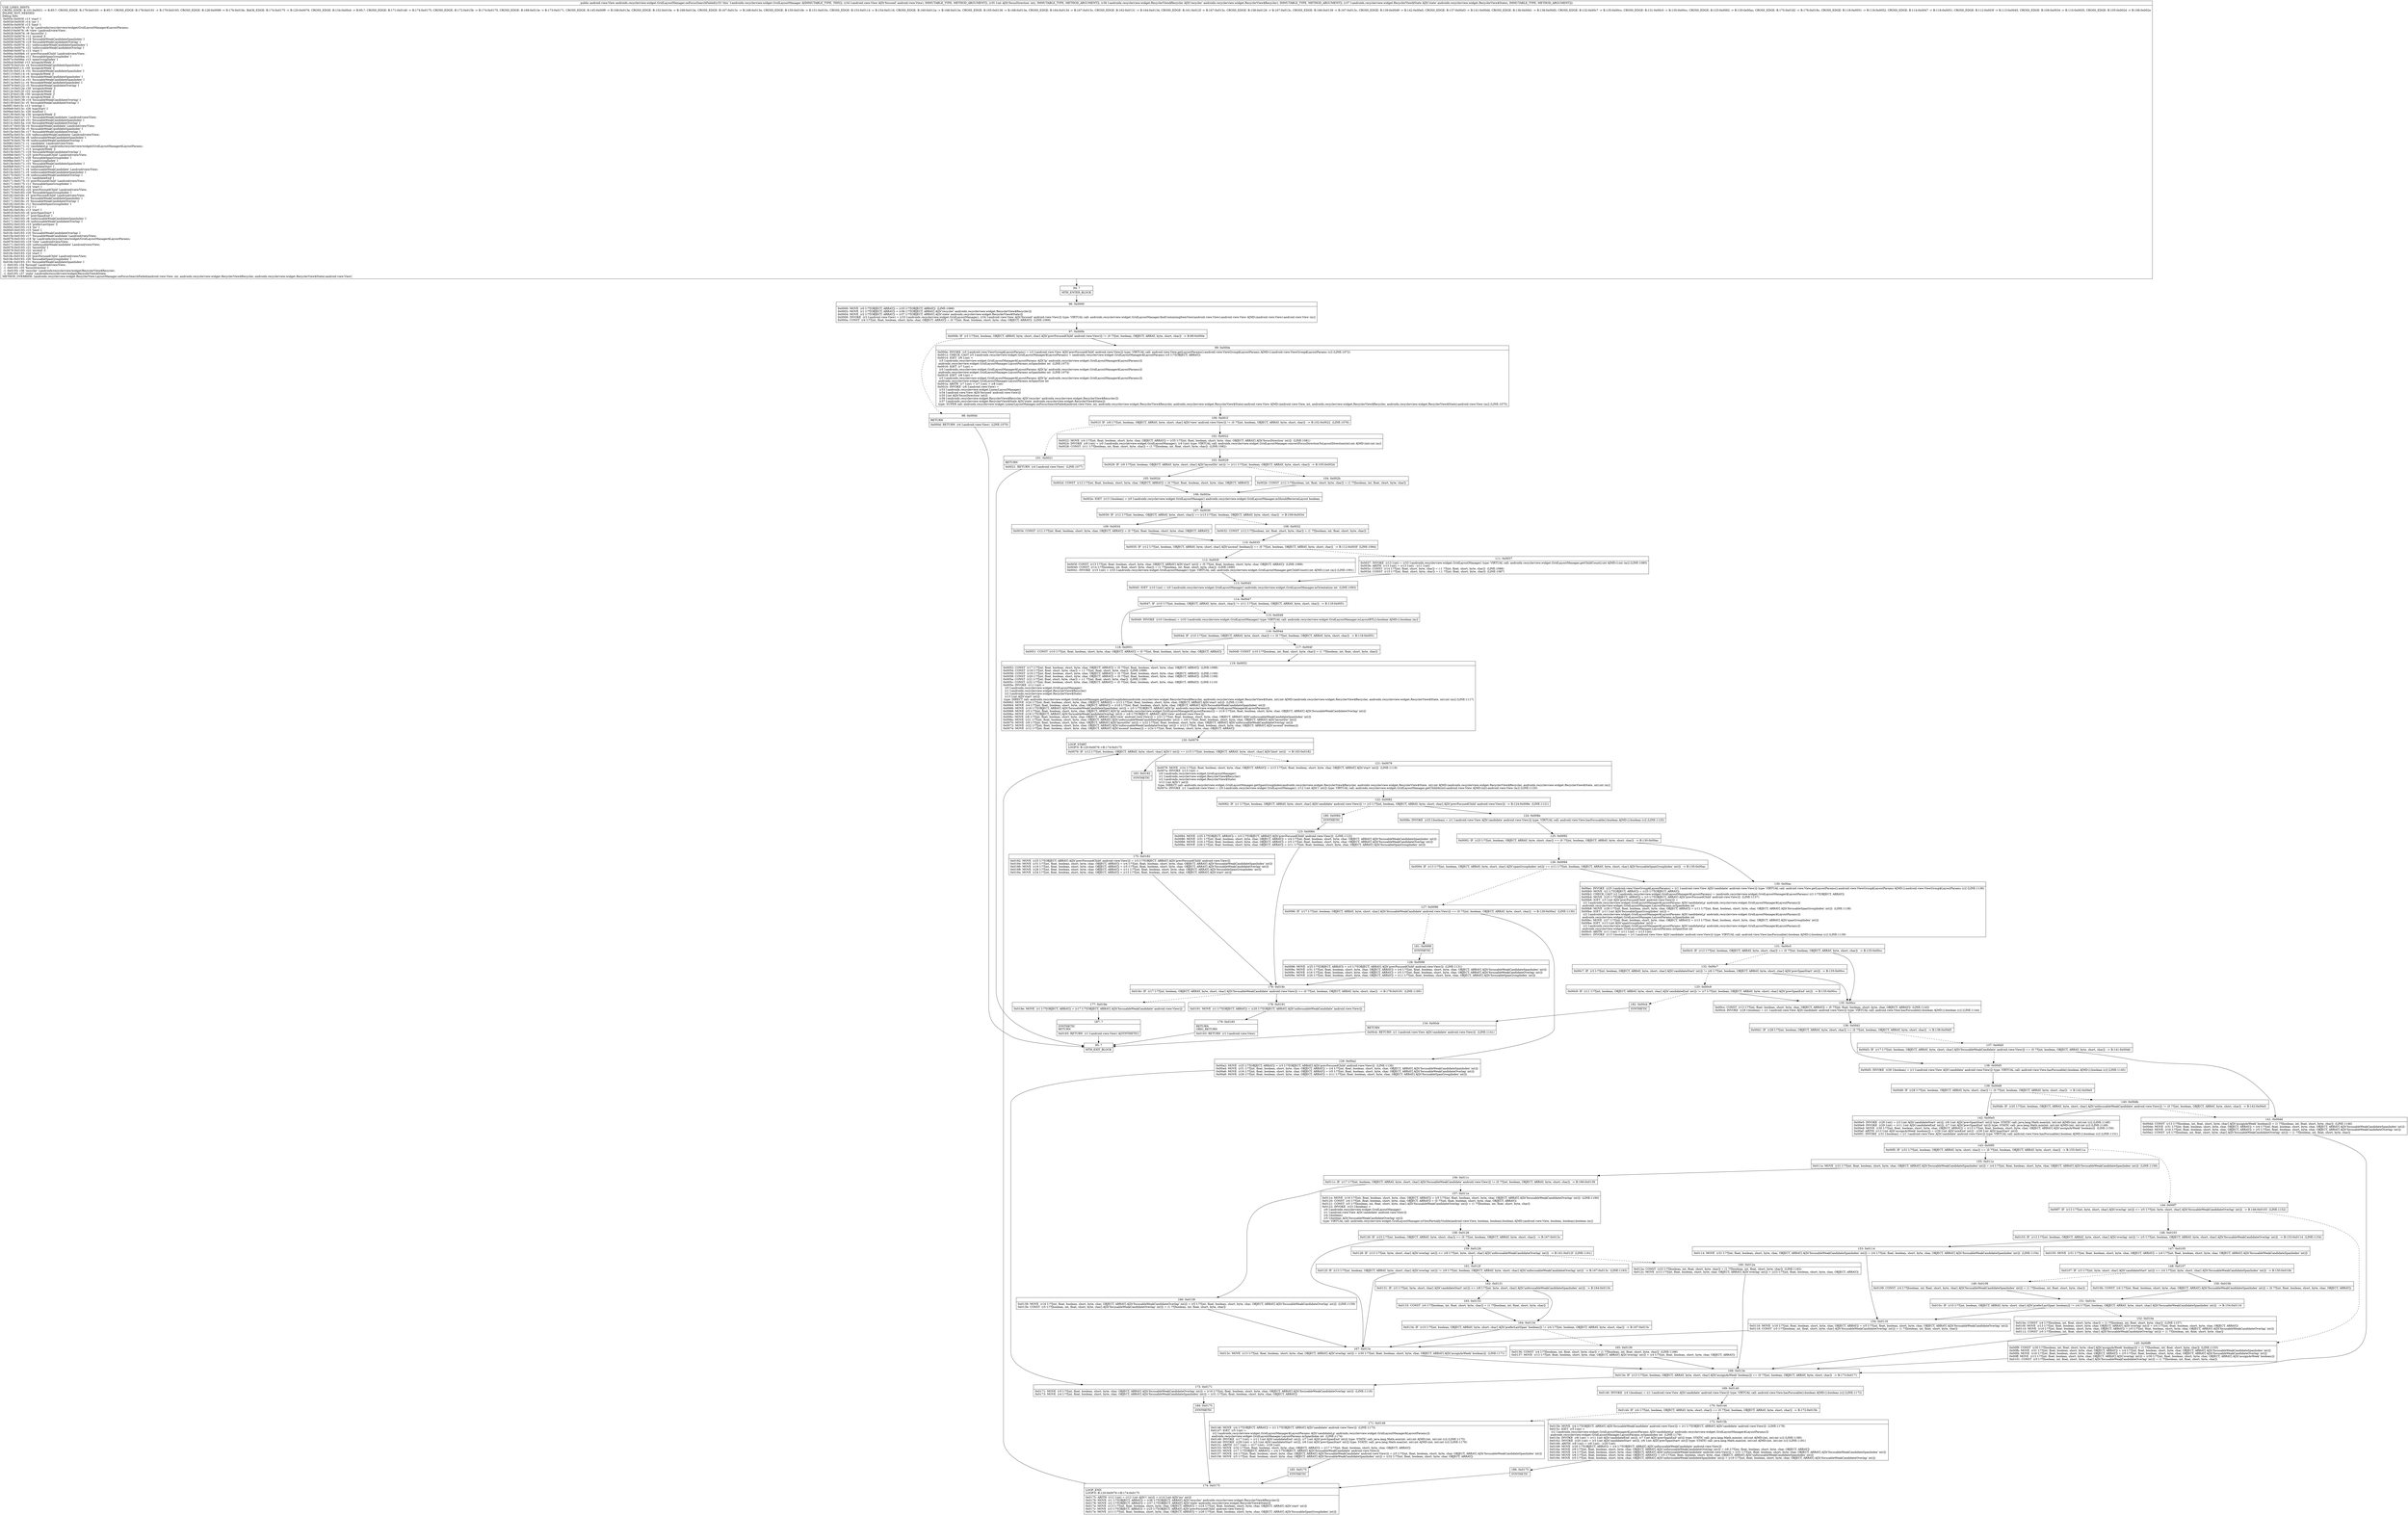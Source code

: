 digraph "CFG forandroidx.recyclerview.widget.GridLayoutManager.onFocusSearchFailed(Landroid\/view\/View;ILandroidx\/recyclerview\/widget\/RecyclerView$Recycler;Landroidx\/recyclerview\/widget\/RecyclerView$State;)Landroid\/view\/View;" {
Node_94 [shape=record,label="{94\:\ ?|MTH_ENTER_BLOCK\l}"];
Node_96 [shape=record,label="{96\:\ 0x0000|0x0000: MOVE  (r0 I:??[OBJECT, ARRAY]) = (r33 I:??[OBJECT, ARRAY])  (LINE:1068)\l0x0002: MOVE  (r1 I:??[OBJECT, ARRAY]) = (r36 I:??[OBJECT, ARRAY] A[D('recycler' androidx.recyclerview.widget.RecyclerView$Recycler)]) \l0x0004: MOVE  (r2 I:??[OBJECT, ARRAY]) = (r37 I:??[OBJECT, ARRAY] A[D('state' androidx.recyclerview.widget.RecyclerView$State)]) \l0x0006: INVOKE  (r3 I:android.view.View) = (r33 I:androidx.recyclerview.widget.GridLayoutManager), (r34 I:android.view.View A[D('focused' android.view.View)]) type: VIRTUAL call: androidx.recyclerview.widget.GridLayoutManager.findContainingItemView(android.view.View):android.view.View A[MD:(android.view.View):android.view.View (m)]\l0x000a: CONST  (r4 I:??[int, float, boolean, short, byte, char, OBJECT, ARRAY]) = (0 ??[int, float, boolean, short, byte, char, OBJECT, ARRAY])  (LINE:1069)\l}"];
Node_97 [shape=record,label="{97\:\ 0x000b|0x000b: IF  (r3 I:??[int, boolean, OBJECT, ARRAY, byte, short, char] A[D('prevFocusedChild' android.view.View)]) != (0 ??[int, boolean, OBJECT, ARRAY, byte, short, char])  \-\> B:99:0x000e \l}"];
Node_98 [shape=record,label="{98\:\ 0x000d|RETURN\l|0x000d: RETURN  (r4 I:android.view.View)  (LINE:1070)\l}"];
Node_95 [shape=record,label="{95\:\ ?|MTH_EXIT_BLOCK\l}"];
Node_99 [shape=record,label="{99\:\ 0x000e|0x000e: INVOKE  (r5 I:android.view.ViewGroup$LayoutParams) = (r3 I:android.view.View A[D('prevFocusedChild' android.view.View)]) type: VIRTUAL call: android.view.View.getLayoutParams():android.view.ViewGroup$LayoutParams A[MD:():android.view.ViewGroup$LayoutParams (c)] (LINE:1072)\l0x0012: CHECK_CAST (r5 I:androidx.recyclerview.widget.GridLayoutManager$LayoutParams) = (androidx.recyclerview.widget.GridLayoutManager$LayoutParams) (r5 I:??[OBJECT, ARRAY]) \l0x0014: IGET  (r6 I:int) = \l  (r5 I:androidx.recyclerview.widget.GridLayoutManager$LayoutParams A[D('lp' androidx.recyclerview.widget.GridLayoutManager$LayoutParams)])\l androidx.recyclerview.widget.GridLayoutManager.LayoutParams.mSpanIndex int  (LINE:1073)\l0x0016: IGET  (r7 I:int) = \l  (r5 I:androidx.recyclerview.widget.GridLayoutManager$LayoutParams A[D('lp' androidx.recyclerview.widget.GridLayoutManager$LayoutParams)])\l androidx.recyclerview.widget.GridLayoutManager.LayoutParams.mSpanIndex int  (LINE:1074)\l0x0018: IGET  (r8 I:int) = \l  (r5 I:androidx.recyclerview.widget.GridLayoutManager$LayoutParams A[D('lp' androidx.recyclerview.widget.GridLayoutManager$LayoutParams)])\l androidx.recyclerview.widget.GridLayoutManager.LayoutParams.mSpanSize int \l0x001a: ARITH  (r7 I:int) = (r7 I:int) + (r8 I:int) \l0x001b: INVOKE  (r8 I:android.view.View) = \l  (r33 I:androidx.recyclerview.widget.LinearLayoutManager)\l  (r34 I:android.view.View A[D('focused' android.view.View)])\l  (r35 I:int A[D('focusDirection' int)])\l  (r36 I:androidx.recyclerview.widget.RecyclerView$Recycler A[D('recycler' androidx.recyclerview.widget.RecyclerView$Recycler)])\l  (r37 I:androidx.recyclerview.widget.RecyclerView$State A[D('state' androidx.recyclerview.widget.RecyclerView$State)])\l type: SUPER call: androidx.recyclerview.widget.LinearLayoutManager.onFocusSearchFailed(android.view.View, int, androidx.recyclerview.widget.RecyclerView$Recycler, androidx.recyclerview.widget.RecyclerView$State):android.view.View A[MD:(android.view.View, int, androidx.recyclerview.widget.RecyclerView$Recycler, androidx.recyclerview.widget.RecyclerView$State):android.view.View (m)] (LINE:1075)\l}"];
Node_100 [shape=record,label="{100\:\ 0x001f|0x001f: IF  (r8 I:??[int, boolean, OBJECT, ARRAY, byte, short, char] A[D('view' android.view.View)]) != (0 ??[int, boolean, OBJECT, ARRAY, byte, short, char])  \-\> B:102:0x0022  (LINE:1076)\l}"];
Node_101 [shape=record,label="{101\:\ 0x0021|RETURN\l|0x0021: RETURN  (r4 I:android.view.View)  (LINE:1077)\l}"];
Node_102 [shape=record,label="{102\:\ 0x0022|0x0022: MOVE  (r4 I:??[int, float, boolean, short, byte, char, OBJECT, ARRAY]) = (r35 I:??[int, float, boolean, short, byte, char, OBJECT, ARRAY] A[D('focusDirection' int)])  (LINE:1081)\l0x0024: INVOKE  (r9 I:int) = (r0 I:androidx.recyclerview.widget.GridLayoutManager), (r4 I:int) type: VIRTUAL call: androidx.recyclerview.widget.GridLayoutManager.convertFocusDirectionToLayoutDirection(int):int A[MD:(int):int (m)]\l0x0028: CONST  (r11 I:??[boolean, int, float, short, byte, char]) = (1 ??[boolean, int, float, short, byte, char])  (LINE:1082)\l}"];
Node_103 [shape=record,label="{103\:\ 0x0029|0x0029: IF  (r9 I:??[int, boolean, OBJECT, ARRAY, byte, short, char] A[D('layoutDir' int)]) != (r11 I:??[int, boolean, OBJECT, ARRAY, byte, short, char])  \-\> B:105:0x002d \l}"];
Node_104 [shape=record,label="{104\:\ 0x002b|0x002b: CONST  (r12 I:??[boolean, int, float, short, byte, char]) = (1 ??[boolean, int, float, short, byte, char]) \l}"];
Node_106 [shape=record,label="{106\:\ 0x002e|0x002e: IGET  (r13 I:boolean) = (r0 I:androidx.recyclerview.widget.GridLayoutManager) androidx.recyclerview.widget.GridLayoutManager.mShouldReverseLayout boolean \l}"];
Node_107 [shape=record,label="{107\:\ 0x0030|0x0030: IF  (r12 I:??[int, boolean, OBJECT, ARRAY, byte, short, char]) == (r13 I:??[int, boolean, OBJECT, ARRAY, byte, short, char])  \-\> B:109:0x0034 \l}"];
Node_108 [shape=record,label="{108\:\ 0x0032|0x0032: CONST  (r12 I:??[boolean, int, float, short, byte, char]) = (1 ??[boolean, int, float, short, byte, char]) \l}"];
Node_110 [shape=record,label="{110\:\ 0x0035|0x0035: IF  (r12 I:??[int, boolean, OBJECT, ARRAY, byte, short, char] A[D('ascend' boolean)]) == (0 ??[int, boolean, OBJECT, ARRAY, byte, short, char])  \-\> B:112:0x003f  (LINE:1084)\l}"];
Node_111 [shape=record,label="{111\:\ 0x0037|0x0037: INVOKE  (r13 I:int) = (r33 I:androidx.recyclerview.widget.GridLayoutManager) type: VIRTUAL call: androidx.recyclerview.widget.GridLayoutManager.getChildCount():int A[MD:():int (m)] (LINE:1085)\l0x003b: ARITH  (r13 I:int) = (r13 I:int) \- (r11 I:int) \l0x003c: CONST  (r14 I:??[int, float, short, byte, char]) = (\-1 ??[int, float, short, byte, char])  (LINE:1086)\l0x003d: CONST  (r15 I:??[int, float, short, byte, char]) = (\-1 ??[int, float, short, byte, char])  (LINE:1087)\l}"];
Node_113 [shape=record,label="{113\:\ 0x0045|0x0045: IGET  (r10 I:int) = (r0 I:androidx.recyclerview.widget.GridLayoutManager) androidx.recyclerview.widget.GridLayoutManager.mOrientation int  (LINE:1093)\l}"];
Node_114 [shape=record,label="{114\:\ 0x0047|0x0047: IF  (r10 I:??[int, boolean, OBJECT, ARRAY, byte, short, char]) != (r11 I:??[int, boolean, OBJECT, ARRAY, byte, short, char])  \-\> B:118:0x0051 \l}"];
Node_115 [shape=record,label="{115\:\ 0x0049|0x0049: INVOKE  (r10 I:boolean) = (r33 I:androidx.recyclerview.widget.GridLayoutManager) type: VIRTUAL call: androidx.recyclerview.widget.GridLayoutManager.isLayoutRTL():boolean A[MD:():boolean (m)]\l}"];
Node_116 [shape=record,label="{116\:\ 0x004d|0x004d: IF  (r10 I:??[int, boolean, OBJECT, ARRAY, byte, short, char]) == (0 ??[int, boolean, OBJECT, ARRAY, byte, short, char])  \-\> B:118:0x0051 \l}"];
Node_117 [shape=record,label="{117\:\ 0x004f|0x004f: CONST  (r10 I:??[boolean, int, float, short, byte, char]) = (1 ??[boolean, int, float, short, byte, char]) \l}"];
Node_119 [shape=record,label="{119\:\ 0x0052|0x0052: CONST  (r17 I:??[int, float, boolean, short, byte, char, OBJECT, ARRAY]) = (0 ??[int, float, boolean, short, byte, char, OBJECT, ARRAY])  (LINE:1098)\l0x0054: CONST  (r18 I:??[int, float, short, byte, char]) = (\-1 ??[int, float, short, byte, char])  (LINE:1099)\l0x0056: CONST  (r19 I:??[int, float, boolean, short, byte, char, OBJECT, ARRAY]) = (0 ??[int, float, boolean, short, byte, char, OBJECT, ARRAY])  (LINE:1100)\l0x0058: CONST  (r20 I:??[int, float, boolean, short, byte, char, OBJECT, ARRAY]) = (0 ??[int, float, boolean, short, byte, char, OBJECT, ARRAY])  (LINE:1108)\l0x005a: CONST  (r21 I:??[int, float, short, byte, char]) = (\-1 ??[int, float, short, byte, char])  (LINE:1109)\l0x005c: CONST  (r22 I:??[int, float, boolean, short, byte, char, OBJECT, ARRAY]) = (0 ??[int, float, boolean, short, byte, char, OBJECT, ARRAY])  (LINE:1110)\l0x005e: INVOKE  (r11 I:int) = \l  (r0 I:androidx.recyclerview.widget.GridLayoutManager)\l  (r1 I:androidx.recyclerview.widget.RecyclerView$Recycler)\l  (r2 I:androidx.recyclerview.widget.RecyclerView$State)\l  (r13 I:int A[D('start' int)])\l type: DIRECT call: androidx.recyclerview.widget.GridLayoutManager.getSpanGroupIndex(androidx.recyclerview.widget.RecyclerView$Recycler, androidx.recyclerview.widget.RecyclerView$State, int):int A[MD:(androidx.recyclerview.widget.RecyclerView$Recycler, androidx.recyclerview.widget.RecyclerView$State, int):int (m)] (LINE:1117)\l0x0062: MOVE  (r24 I:??[int, float, boolean, short, byte, char, OBJECT, ARRAY]) = (r13 I:??[int, float, boolean, short, byte, char, OBJECT, ARRAY] A[D('start' int)])  (LINE:1118)\l0x0064: MOVE  (r4 I:??[int, float, boolean, short, byte, char, OBJECT, ARRAY]) = (r18 I:??[int, float, boolean, short, byte, char, OBJECT, ARRAY] A[D('focusableWeakCandidateSpanIndex' int)]) \l0x0066: MOVE  (r18 I:??[OBJECT, ARRAY] A[D('focusableWeakCandidateSpanIndex' int)]) = (r5 I:??[OBJECT, ARRAY] A[D('lp' androidx.recyclerview.widget.GridLayoutManager$LayoutParams)]) \l0x0068: MOVE  (r5 I:??[int, float, boolean, short, byte, char, OBJECT, ARRAY] A[D('lp' androidx.recyclerview.widget.GridLayoutManager$LayoutParams)]) = (r19 I:??[int, float, boolean, short, byte, char, OBJECT, ARRAY] A[D('focusableWeakCandidateOverlap' int)]) \l0x006a: MOVE  (r19 I:??[OBJECT, ARRAY] A[D('focusableWeakCandidateOverlap' int)]) = (r8 I:??[OBJECT, ARRAY] A[D('view' android.view.View)]) \l0x006c: MOVE  (r8 I:??[int, float, boolean, short, byte, char, OBJECT, ARRAY] A[D('view' android.view.View)]) = (r21 I:??[int, float, boolean, short, byte, char, OBJECT, ARRAY] A[D('unfocusableWeakCandidateSpanIndex' int)]) \l0x006e: MOVE  (r21 I:??[int, float, boolean, short, byte, char, OBJECT, ARRAY] A[D('unfocusableWeakCandidateSpanIndex' int)]) = (r9 I:??[int, float, boolean, short, byte, char, OBJECT, ARRAY] A[D('layoutDir' int)]) \l0x0070: MOVE  (r9 I:??[int, float, boolean, short, byte, char, OBJECT, ARRAY] A[D('layoutDir' int)]) = (r22 I:??[int, float, boolean, short, byte, char, OBJECT, ARRAY] A[D('unfocusableWeakCandidateOverlap' int)]) \l0x0072: MOVE  (r22 I:??[int, float, boolean, short, byte, char, OBJECT, ARRAY] A[D('unfocusableWeakCandidateOverlap' int)]) = (r12 I:??[int, float, boolean, short, byte, char, OBJECT, ARRAY] A[D('ascend' boolean)]) \l0x0074: MOVE  (r12 I:??[int, float, boolean, short, byte, char, OBJECT, ARRAY] A[D('ascend' boolean)]) = (r24 I:??[int, float, boolean, short, byte, char, OBJECT, ARRAY]) \l}"];
Node_120 [shape=record,label="{120\:\ 0x0076|LOOP_START\lLOOP:0: B:120:0x0076\-\>B:174:0x0175\l|0x0076: IF  (r12 I:??[int, boolean, OBJECT, ARRAY, byte, short, char] A[D('i' int)]) == (r15 I:??[int, boolean, OBJECT, ARRAY, byte, short, char] A[D('limit' int)])  \-\> B:183:0x0182 \l}"];
Node_121 [shape=record,label="{121\:\ 0x0078|0x0078: MOVE  (r24 I:??[int, float, boolean, short, byte, char, OBJECT, ARRAY]) = (r13 I:??[int, float, boolean, short, byte, char, OBJECT, ARRAY] A[D('start' int)])  (LINE:1119)\l0x007a: INVOKE  (r13 I:int) = \l  (r0 I:androidx.recyclerview.widget.GridLayoutManager)\l  (r1 I:androidx.recyclerview.widget.RecyclerView$Recycler)\l  (r2 I:androidx.recyclerview.widget.RecyclerView$State)\l  (r12 I:int A[D('i' int)])\l type: DIRECT call: androidx.recyclerview.widget.GridLayoutManager.getSpanGroupIndex(androidx.recyclerview.widget.RecyclerView$Recycler, androidx.recyclerview.widget.RecyclerView$State, int):int A[MD:(androidx.recyclerview.widget.RecyclerView$Recycler, androidx.recyclerview.widget.RecyclerView$State, int):int (m)]\l0x007e: INVOKE  (r1 I:android.view.View) = (r0 I:androidx.recyclerview.widget.GridLayoutManager), (r12 I:int A[D('i' int)]) type: VIRTUAL call: androidx.recyclerview.widget.GridLayoutManager.getChildAt(int):android.view.View A[MD:(int):android.view.View (m)] (LINE:1120)\l}"];
Node_122 [shape=record,label="{122\:\ 0x0082|0x0082: IF  (r1 I:??[int, boolean, OBJECT, ARRAY, byte, short, char] A[D('candidate' android.view.View)]) != (r3 I:??[int, boolean, OBJECT, ARRAY, byte, short, char] A[D('prevFocusedChild' android.view.View)])  \-\> B:124:0x008e  (LINE:1121)\l}"];
Node_124 [shape=record,label="{124\:\ 0x008e|0x008e: INVOKE  (r25 I:boolean) = (r1 I:android.view.View A[D('candidate' android.view.View)]) type: VIRTUAL call: android.view.View.hasFocusable():boolean A[MD:():boolean (c)] (LINE:1125)\l}"];
Node_125 [shape=record,label="{125\:\ 0x0092|0x0092: IF  (r25 I:??[int, boolean, OBJECT, ARRAY, byte, short, char]) == (0 ??[int, boolean, OBJECT, ARRAY, byte, short, char])  \-\> B:130:0x00ac \l}"];
Node_126 [shape=record,label="{126\:\ 0x0094|0x0094: IF  (r13 I:??[int, boolean, OBJECT, ARRAY, byte, short, char] A[D('spanGroupIndex' int)]) == (r11 I:??[int, boolean, OBJECT, ARRAY, byte, short, char] A[D('focusableSpanGroupIndex' int)])  \-\> B:130:0x00ac \l}"];
Node_127 [shape=record,label="{127\:\ 0x0096|0x0096: IF  (r17 I:??[int, boolean, OBJECT, ARRAY, byte, short, char] A[D('focusableWeakCandidate' android.view.View)]) == (0 ??[int, boolean, OBJECT, ARRAY, byte, short, char])  \-\> B:129:0x00a2  (LINE:1130)\l}"];
Node_129 [shape=record,label="{129\:\ 0x00a2|0x00a2: MOVE  (r25 I:??[OBJECT, ARRAY]) = (r3 I:??[OBJECT, ARRAY] A[D('prevFocusedChild' android.view.View)])  (LINE:1130)\l0x00a4: MOVE  (r31 I:??[int, float, boolean, short, byte, char, OBJECT, ARRAY]) = (r4 I:??[int, float, boolean, short, byte, char, OBJECT, ARRAY] A[D('focusableWeakCandidateSpanIndex' int)]) \l0x00a6: MOVE  (r16 I:??[int, float, boolean, short, byte, char, OBJECT, ARRAY]) = (r5 I:??[int, float, boolean, short, byte, char, OBJECT, ARRAY] A[D('focusableWeakCandidateOverlap' int)]) \l0x00a8: MOVE  (r26 I:??[int, float, boolean, short, byte, char, OBJECT, ARRAY]) = (r11 I:??[int, float, boolean, short, byte, char, OBJECT, ARRAY] A[D('focusableSpanGroupIndex' int)]) \l}"];
Node_173 [shape=record,label="{173\:\ 0x0171|0x0171: MOVE  (r5 I:??[int, float, boolean, short, byte, char, OBJECT, ARRAY] A[D('focusableWeakCandidateOverlap' int)]) = (r16 I:??[int, float, boolean, short, byte, char, OBJECT, ARRAY] A[D('focusableWeakCandidateOverlap' int)])  (LINE:1118)\l0x0173: MOVE  (r4 I:??[int, float, boolean, short, byte, char, OBJECT, ARRAY] A[D('focusableWeakCandidateSpanIndex' int)]) = (r31 I:??[int, float, boolean, short, byte, char, OBJECT, ARRAY]) \l}"];
Node_184 [shape=record,label="{184\:\ 0x0175|SYNTHETIC\l}"];
Node_174 [shape=record,label="{174\:\ 0x0175|LOOP_END\lLOOP:0: B:120:0x0076\-\>B:174:0x0175\l|0x0175: ARITH  (r12 I:int) = (r12 I:int A[D('i' int)]) + (r14 I:int A[D('inc' int)]) \l0x0176: MOVE  (r1 I:??[OBJECT, ARRAY]) = (r36 I:??[OBJECT, ARRAY] A[D('recycler' androidx.recyclerview.widget.RecyclerView$Recycler)]) \l0x0178: MOVE  (r2 I:??[OBJECT, ARRAY]) = (r37 I:??[OBJECT, ARRAY] A[D('state' androidx.recyclerview.widget.RecyclerView$State)]) \l0x017a: MOVE  (r13 I:??[int, float, boolean, short, byte, char, OBJECT, ARRAY]) = (r24 I:??[int, float, boolean, short, byte, char, OBJECT, ARRAY] A[D('start' int)]) \l0x017c: MOVE  (r3 I:??[OBJECT, ARRAY]) = (r25 I:??[OBJECT, ARRAY] A[D('prevFocusedChild' android.view.View)]) \l0x017e: MOVE  (r11 I:??[int, float, boolean, short, byte, char, OBJECT, ARRAY]) = (r26 I:??[int, float, boolean, short, byte, char, OBJECT, ARRAY] A[D('focusableSpanGroupIndex' int)]) \l}"];
Node_181 [shape=record,label="{181\:\ 0x0098|SYNTHETIC\l}"];
Node_128 [shape=record,label="{128\:\ 0x0098|0x0098: MOVE  (r25 I:??[OBJECT, ARRAY]) = (r3 I:??[OBJECT, ARRAY] A[D('prevFocusedChild' android.view.View)])  (LINE:1131)\l0x009a: MOVE  (r31 I:??[int, float, boolean, short, byte, char, OBJECT, ARRAY]) = (r4 I:??[int, float, boolean, short, byte, char, OBJECT, ARRAY] A[D('focusableWeakCandidateSpanIndex' int)]) \l0x009c: MOVE  (r16 I:??[int, float, boolean, short, byte, char, OBJECT, ARRAY]) = (r5 I:??[int, float, boolean, short, byte, char, OBJECT, ARRAY] A[D('focusableWeakCandidateOverlap' int)]) \l0x009e: MOVE  (r26 I:??[int, float, boolean, short, byte, char, OBJECT, ARRAY]) = (r11 I:??[int, float, boolean, short, byte, char, OBJECT, ARRAY] A[D('focusableSpanGroupIndex' int)]) \l}"];
Node_176 [shape=record,label="{176\:\ 0x018c|0x018c: IF  (r17 I:??[int, boolean, OBJECT, ARRAY, byte, short, char] A[D('focusableWeakCandidate' android.view.View)]) == (0 ??[int, boolean, OBJECT, ARRAY, byte, short, char])  \-\> B:178:0x0191  (LINE:1185)\l}"];
Node_177 [shape=record,label="{177\:\ 0x018e|0x018e: MOVE  (r1 I:??[OBJECT, ARRAY]) = (r17 I:??[OBJECT, ARRAY] A[D('focusableWeakCandidate' android.view.View)]) \l}"];
Node_187 [shape=record,label="{187\:\ ?|SYNTHETIC\lRETURN\l|0x0193: RETURN  (r1 I:android.view.View) A[SYNTHETIC]\l}"];
Node_178 [shape=record,label="{178\:\ 0x0191|0x0191: MOVE  (r1 I:??[OBJECT, ARRAY]) = (r20 I:??[OBJECT, ARRAY] A[D('unfocusableWeakCandidate' android.view.View)]) \l}"];
Node_179 [shape=record,label="{179\:\ 0x0193|RETURN\lORIG_RETURN\l|0x0193: RETURN  (r1 I:android.view.View) \l}"];
Node_130 [shape=record,label="{130\:\ 0x00ac|0x00ac: INVOKE  (r25 I:android.view.ViewGroup$LayoutParams) = (r1 I:android.view.View A[D('candidate' android.view.View)]) type: VIRTUAL call: android.view.View.getLayoutParams():android.view.ViewGroup$LayoutParams A[MD:():android.view.ViewGroup$LayoutParams (c)] (LINE:1136)\l0x00b0: MOVE  (r2 I:??[OBJECT, ARRAY]) = (r25 I:??[OBJECT, ARRAY]) \l0x00b2: CHECK_CAST (r2 I:androidx.recyclerview.widget.GridLayoutManager$LayoutParams) = (androidx.recyclerview.widget.GridLayoutManager$LayoutParams) (r2 I:??[OBJECT, ARRAY]) \l0x00b4: MOVE  (r25 I:??[OBJECT, ARRAY]) = (r3 I:??[OBJECT, ARRAY] A[D('prevFocusedChild' android.view.View)])  (LINE:1137)\l0x00b6: IGET  (r3 I:int A[D('prevFocusedChild' android.view.View)]) = \l  (r2 I:androidx.recyclerview.widget.GridLayoutManager$LayoutParams A[D('candidateLp' androidx.recyclerview.widget.GridLayoutManager$LayoutParams)])\l androidx.recyclerview.widget.GridLayoutManager.LayoutParams.mSpanIndex int \l0x00b8: MOVE  (r26 I:??[int, float, boolean, short, byte, char, OBJECT, ARRAY]) = (r11 I:??[int, float, boolean, short, byte, char, OBJECT, ARRAY] A[D('focusableSpanGroupIndex' int)])  (LINE:1138)\l0x00ba: IGET  (r11 I:int A[D('focusableSpanGroupIndex' int)]) = \l  (r2 I:androidx.recyclerview.widget.GridLayoutManager$LayoutParams A[D('candidateLp' androidx.recyclerview.widget.GridLayoutManager$LayoutParams)])\l androidx.recyclerview.widget.GridLayoutManager.LayoutParams.mSpanIndex int \l0x00bc: MOVE  (r27 I:??[int, float, boolean, short, byte, char, OBJECT, ARRAY]) = (r13 I:??[int, float, boolean, short, byte, char, OBJECT, ARRAY] A[D('spanGroupIndex' int)]) \l0x00be: IGET  (r13 I:int A[D('spanGroupIndex' int)]) = \l  (r2 I:androidx.recyclerview.widget.GridLayoutManager$LayoutParams A[D('candidateLp' androidx.recyclerview.widget.GridLayoutManager$LayoutParams)])\l androidx.recyclerview.widget.GridLayoutManager.LayoutParams.mSpanSize int \l0x00c0: ARITH  (r11 I:int) = (r11 I:int) + (r13 I:int) \l0x00c1: INVOKE  (r13 I:boolean) = (r1 I:android.view.View A[D('candidate' android.view.View)]) type: VIRTUAL call: android.view.View.hasFocusable():boolean A[MD:():boolean (c)] (LINE:1139)\l}"];
Node_131 [shape=record,label="{131\:\ 0x00c5|0x00c5: IF  (r13 I:??[int, boolean, OBJECT, ARRAY, byte, short, char]) == (0 ??[int, boolean, OBJECT, ARRAY, byte, short, char])  \-\> B:135:0x00cc \l}"];
Node_132 [shape=record,label="{132\:\ 0x00c7|0x00c7: IF  (r3 I:??[int, boolean, OBJECT, ARRAY, byte, short, char] A[D('candidateStart' int)]) != (r6 I:??[int, boolean, OBJECT, ARRAY, byte, short, char] A[D('prevSpanStart' int)])  \-\> B:135:0x00cc \l}"];
Node_133 [shape=record,label="{133\:\ 0x00c9|0x00c9: IF  (r11 I:??[int, boolean, OBJECT, ARRAY, byte, short, char] A[D('candidateEnd' int)]) != (r7 I:??[int, boolean, OBJECT, ARRAY, byte, short, char] A[D('prevSpanEnd' int)])  \-\> B:135:0x00cc \l}"];
Node_182 [shape=record,label="{182\:\ 0x00cb|SYNTHETIC\l}"];
Node_134 [shape=record,label="{134\:\ 0x00cb|RETURN\l|0x00cb: RETURN  (r1 I:android.view.View A[D('candidate' android.view.View)])  (LINE:1141)\l}"];
Node_135 [shape=record,label="{135\:\ 0x00cc|0x00cc: CONST  (r13 I:??[int, float, boolean, short, byte, char, OBJECT, ARRAY]) = (0 ??[int, float, boolean, short, byte, char, OBJECT, ARRAY])  (LINE:1143)\l0x00cd: INVOKE  (r28 I:boolean) = (r1 I:android.view.View A[D('candidate' android.view.View)]) type: VIRTUAL call: android.view.View.hasFocusable():boolean A[MD:():boolean (c)] (LINE:1144)\l}"];
Node_136 [shape=record,label="{136\:\ 0x00d1|0x00d1: IF  (r28 I:??[int, boolean, OBJECT, ARRAY, byte, short, char]) == (0 ??[int, boolean, OBJECT, ARRAY, byte, short, char])  \-\> B:138:0x00d5 \l}"];
Node_137 [shape=record,label="{137\:\ 0x00d3|0x00d3: IF  (r17 I:??[int, boolean, OBJECT, ARRAY, byte, short, char] A[D('focusableWeakCandidate' android.view.View)]) == (0 ??[int, boolean, OBJECT, ARRAY, byte, short, char])  \-\> B:141:0x00dd \l}"];
Node_141 [shape=record,label="{141\:\ 0x00dd|0x00dd: CONST  (r13 I:??[boolean, int, float, short, byte, char] A[D('assignAsWeek' boolean)]) = (1 ??[boolean, int, float, short, byte, char])  (LINE:1146)\l0x00de: MOVE  (r31 I:??[int, float, boolean, short, byte, char, OBJECT, ARRAY]) = (r4 I:??[int, float, boolean, short, byte, char, OBJECT, ARRAY] A[D('focusableWeakCandidateSpanIndex' int)]) \l0x00e0: MOVE  (r16 I:??[int, float, boolean, short, byte, char, OBJECT, ARRAY]) = (r5 I:??[int, float, boolean, short, byte, char, OBJECT, ARRAY] A[D('focusableWeakCandidateOverlap' int)]) \l0x00e2: CONST  (r5 I:??[boolean, int, float, short, byte, char] A[D('focusableWeakCandidateOverlap' int)]) = (1 ??[boolean, int, float, short, byte, char]) \l}"];
Node_168 [shape=record,label="{168\:\ 0x013e|0x013e: IF  (r13 I:??[int, boolean, OBJECT, ARRAY, byte, short, char] A[D('assignAsWeek' boolean)]) == (0 ??[int, boolean, OBJECT, ARRAY, byte, short, char])  \-\> B:173:0x0171 \l}"];
Node_169 [shape=record,label="{169\:\ 0x0140|0x0140: INVOKE  (r4 I:boolean) = (r1 I:android.view.View A[D('candidate' android.view.View)]) type: VIRTUAL call: android.view.View.hasFocusable():boolean A[MD:():boolean (c)] (LINE:1172)\l}"];
Node_170 [shape=record,label="{170\:\ 0x0144|0x0144: IF  (r4 I:??[int, boolean, OBJECT, ARRAY, byte, short, char]) == (0 ??[int, boolean, OBJECT, ARRAY, byte, short, char])  \-\> B:172:0x015b \l}"];
Node_171 [shape=record,label="{171\:\ 0x0146|0x0146: MOVE  (r4 I:??[OBJECT, ARRAY]) = (r1 I:??[OBJECT, ARRAY] A[D('candidate' android.view.View)])  (LINE:1173)\l0x0147: IGET  (r5 I:int) = \l  (r2 I:androidx.recyclerview.widget.GridLayoutManager$LayoutParams A[D('candidateLp' androidx.recyclerview.widget.GridLayoutManager$LayoutParams)])\l androidx.recyclerview.widget.GridLayoutManager.LayoutParams.mSpanIndex int  (LINE:1174)\l0x0149: INVOKE  (r17 I:int) = (r11 I:int A[D('candidateEnd' int)]), (r7 I:int A[D('prevSpanEnd' int)]) type: STATIC call: java.lang.Math.min(int, int):int A[MD:(int, int):int (c)] (LINE:1175)\l0x014d: INVOKE  (r29 I:int) = (r3 I:int A[D('candidateStart' int)]), (r6 I:int A[D('prevSpanStart' int)]) type: STATIC call: java.lang.Math.max(int, int):int A[MD:(int, int):int (c)] (LINE:1176)\l0x0151: ARITH  (r17 I:int) = (r17 I:int) \- (r29 I:int) \l0x0153: MOVE  (r32 I:??[int, float, boolean, short, byte, char, OBJECT, ARRAY]) = (r17 I:??[int, float, boolean, short, byte, char, OBJECT, ARRAY]) \l0x0155: MOVE  (r17 I:??[OBJECT, ARRAY]) = (r4 I:??[OBJECT, ARRAY] A[D('focusableWeakCandidate' android.view.View)]) \l0x0157: MOVE  (r4 I:??[int, float, boolean, short, byte, char, OBJECT, ARRAY] A[D('focusableWeakCandidate' android.view.View)]) = (r5 I:??[int, float, boolean, short, byte, char, OBJECT, ARRAY] A[D('focusableWeakCandidateSpanIndex' int)]) \l0x0158: MOVE  (r5 I:??[int, float, boolean, short, byte, char, OBJECT, ARRAY] A[D('focusableWeakCandidateSpanIndex' int)]) = (r32 I:??[int, float, boolean, short, byte, char, OBJECT, ARRAY]) \l}"];
Node_185 [shape=record,label="{185\:\ 0x0175|SYNTHETIC\l}"];
Node_172 [shape=record,label="{172\:\ 0x015b|0x015b: MOVE  (r4 I:??[OBJECT, ARRAY] A[D('focusableWeakCandidate' android.view.View)]) = (r1 I:??[OBJECT, ARRAY] A[D('candidate' android.view.View)])  (LINE:1178)\l0x015c: IGET  (r5 I:int) = \l  (r2 I:androidx.recyclerview.widget.GridLayoutManager$LayoutParams A[D('candidateLp' androidx.recyclerview.widget.GridLayoutManager$LayoutParams)])\l androidx.recyclerview.widget.GridLayoutManager.LayoutParams.mSpanIndex int  (LINE:1179)\l0x015e: INVOKE  (r8 I:int) = (r11 I:int A[D('candidateEnd' int)]), (r7 I:int A[D('prevSpanEnd' int)]) type: STATIC call: java.lang.Math.min(int, int):int A[MD:(int, int):int (c)] (LINE:1180)\l0x0162: INVOKE  (r20 I:int) = (r3 I:int A[D('candidateStart' int)]), (r6 I:int A[D('prevSpanStart' int)]) type: STATIC call: java.lang.Math.max(int, int):int A[MD:(int, int):int (c)] (LINE:1181)\l0x0166: ARITH  (r8 I:int) = (r8 I:int) \- (r20 I:int) \l0x0168: MOVE  (r20 I:??[OBJECT, ARRAY]) = (r4 I:??[OBJECT, ARRAY] A[D('unfocusableWeakCandidate' android.view.View)]) \l0x016a: MOVE  (r9 I:??[int, float, boolean, short, byte, char, OBJECT, ARRAY] A[D('unfocusableWeakCandidateOverlap' int)]) = (r8 I:??[int, float, boolean, short, byte, char, OBJECT, ARRAY]) \l0x016b: MOVE  (r4 I:??[int, float, boolean, short, byte, char, OBJECT, ARRAY] A[D('unfocusableWeakCandidate' android.view.View)]) = (r31 I:??[int, float, boolean, short, byte, char, OBJECT, ARRAY] A[D('focusableWeakCandidateSpanIndex' int)]) \l0x016d: MOVE  (r8 I:??[int, float, boolean, short, byte, char, OBJECT, ARRAY]) = (r5 I:??[int, float, boolean, short, byte, char, OBJECT, ARRAY] A[D('unfocusableWeakCandidateSpanIndex' int)]) \l0x016e: MOVE  (r5 I:??[int, float, boolean, short, byte, char, OBJECT, ARRAY] A[D('unfocusableWeakCandidateSpanIndex' int)]) = (r16 I:??[int, float, boolean, short, byte, char, OBJECT, ARRAY] A[D('focusableWeakCandidateOverlap' int)]) \l}"];
Node_186 [shape=record,label="{186\:\ 0x0175|SYNTHETIC\l}"];
Node_138 [shape=record,label="{138\:\ 0x00d5|0x00d5: INVOKE  (r28 I:boolean) = (r1 I:android.view.View A[D('candidate' android.view.View)]) type: VIRTUAL call: android.view.View.hasFocusable():boolean A[MD:():boolean (c)] (LINE:1145)\l}"];
Node_139 [shape=record,label="{139\:\ 0x00d9|0x00d9: IF  (r28 I:??[int, boolean, OBJECT, ARRAY, byte, short, char]) != (0 ??[int, boolean, OBJECT, ARRAY, byte, short, char])  \-\> B:142:0x00e5 \l}"];
Node_140 [shape=record,label="{140\:\ 0x00db|0x00db: IF  (r20 I:??[int, boolean, OBJECT, ARRAY, byte, short, char] A[D('unfocusableWeakCandidate' android.view.View)]) != (0 ??[int, boolean, OBJECT, ARRAY, byte, short, char])  \-\> B:142:0x00e5 \l}"];
Node_142 [shape=record,label="{142\:\ 0x00e5|0x00e5: INVOKE  (r28 I:int) = (r3 I:int A[D('candidateStart' int)]), (r6 I:int A[D('prevSpanStart' int)]) type: STATIC call: java.lang.Math.max(int, int):int A[MD:(int, int):int (c)] (LINE:1148)\l0x00e9: INVOKE  (r29 I:int) = (r11 I:int A[D('candidateEnd' int)]), (r7 I:int A[D('prevSpanEnd' int)]) type: STATIC call: java.lang.Math.min(int, int):int A[MD:(int, int):int (c)] (LINE:1149)\l0x00ed: MOVE  (r30 I:??[int, float, boolean, short, byte, char, OBJECT, ARRAY]) = (r13 I:??[int, float, boolean, short, byte, char, OBJECT, ARRAY] A[D('assignAsWeek' boolean)])  (LINE:1150)\l0x00ef: ARITH  (r13 I:int A[D('assignAsWeek' boolean)]) = (r29 I:int A[D('minEnd' int)]) \- (r28 I:int A[D('maxStart' int)]) \l0x00f1: INVOKE  (r31 I:boolean) = (r1 I:android.view.View A[D('candidate' android.view.View)]) type: VIRTUAL call: android.view.View.hasFocusable():boolean A[MD:():boolean (c)] (LINE:1151)\l}"];
Node_143 [shape=record,label="{143\:\ 0x00f5|0x00f5: IF  (r31 I:??[int, boolean, OBJECT, ARRAY, byte, short, char]) == (0 ??[int, boolean, OBJECT, ARRAY, byte, short, char])  \-\> B:155:0x011a \l}"];
Node_144 [shape=record,label="{144\:\ 0x00f7|0x00f7: IF  (r13 I:??[int, byte, short, char] A[D('overlap' int)]) \<= (r5 I:??[int, byte, short, char] A[D('focusableWeakCandidateOverlap' int)])  \-\> B:146:0x0103  (LINE:1152)\l}"];
Node_145 [shape=record,label="{145\:\ 0x00f9|0x00f9: CONST  (r30 I:??[boolean, int, float, short, byte, char] A[D('assignAsWeek' boolean)]) = (1 ??[boolean, int, float, short, byte, char])  (LINE:1153)\l0x00fb: MOVE  (r31 I:??[int, float, boolean, short, byte, char, OBJECT, ARRAY]) = (r4 I:??[int, float, boolean, short, byte, char, OBJECT, ARRAY] A[D('focusableWeakCandidateSpanIndex' int)]) \l0x00fd: MOVE  (r16 I:??[int, float, boolean, short, byte, char, OBJECT, ARRAY]) = (r5 I:??[int, float, boolean, short, byte, char, OBJECT, ARRAY] A[D('focusableWeakCandidateOverlap' int)]) \l0x00ff: MOVE  (r13 I:??[int, float, boolean, short, byte, char, OBJECT, ARRAY] A[D('overlap' int)]) = (r30 I:??[int, float, boolean, short, byte, char, OBJECT, ARRAY] A[D('assignAsWeek' boolean)]) \l0x0101: CONST  (r5 I:??[boolean, int, float, short, byte, char] A[D('focusableWeakCandidateOverlap' int)]) = (1 ??[boolean, int, float, short, byte, char]) \l}"];
Node_146 [shape=record,label="{146\:\ 0x0103|0x0103: IF  (r13 I:??[int, boolean, OBJECT, ARRAY, byte, short, char] A[D('overlap' int)]) != (r5 I:??[int, boolean, OBJECT, ARRAY, byte, short, char] A[D('focusableWeakCandidateOverlap' int)])  \-\> B:153:0x0114  (LINE:1154)\l}"];
Node_147 [shape=record,label="{147\:\ 0x0105|0x0105: MOVE  (r31 I:??[int, float, boolean, short, byte, char, OBJECT, ARRAY]) = (r4 I:??[int, float, boolean, short, byte, char, OBJECT, ARRAY] A[D('focusableWeakCandidateSpanIndex' int)]) \l}"];
Node_148 [shape=record,label="{148\:\ 0x0107|0x0107: IF  (r3 I:??[int, byte, short, char] A[D('candidateStart' int)]) \<= (r4 I:??[int, byte, short, char] A[D('focusableWeakCandidateSpanIndex' int)])  \-\> B:150:0x010b \l}"];
Node_149 [shape=record,label="{149\:\ 0x0109|0x0109: CONST  (r4 I:??[boolean, int, float, short, byte, char] A[D('focusableWeakCandidateSpanIndex' int)]) = (1 ??[boolean, int, float, short, byte, char]) \l}"];
Node_151 [shape=record,label="{151\:\ 0x010c|0x010c: IF  (r10 I:??[int, boolean, OBJECT, ARRAY, byte, short, char] A[D('preferLastSpan' boolean)]) != (r4 I:??[int, boolean, OBJECT, ARRAY, byte, short, char] A[D('focusableWeakCandidateSpanIndex' int)])  \-\> B:154:0x0116 \l}"];
Node_152 [shape=record,label="{152\:\ 0x010e|0x010e: CONST  (r4 I:??[boolean, int, float, short, byte, char]) = (1 ??[boolean, int, float, short, byte, char])  (LINE:1157)\l0x010f: MOVE  (r13 I:??[int, float, boolean, short, byte, char, OBJECT, ARRAY] A[D('overlap' int)]) = (r4 I:??[int, float, boolean, short, byte, char, OBJECT, ARRAY]) \l0x0110: MOVE  (r16 I:??[int, float, boolean, short, byte, char, OBJECT, ARRAY]) = (r5 I:??[int, float, boolean, short, byte, char, OBJECT, ARRAY] A[D('focusableWeakCandidateOverlap' int)]) \l0x0112: CONST  (r5 I:??[boolean, int, float, short, byte, char] A[D('focusableWeakCandidateOverlap' int)]) = (1 ??[boolean, int, float, short, byte, char]) \l}"];
Node_154 [shape=record,label="{154\:\ 0x0116|0x0116: MOVE  (r16 I:??[int, float, boolean, short, byte, char, OBJECT, ARRAY]) = (r5 I:??[int, float, boolean, short, byte, char, OBJECT, ARRAY] A[D('focusableWeakCandidateOverlap' int)]) \l0x0118: CONST  (r5 I:??[boolean, int, float, short, byte, char] A[D('focusableWeakCandidateOverlap' int)]) = (1 ??[boolean, int, float, short, byte, char]) \l}"];
Node_167 [shape=record,label="{167\:\ 0x013c|0x013c: MOVE  (r13 I:??[int, float, boolean, short, byte, char, OBJECT, ARRAY] A[D('overlap' int)]) = (r30 I:??[int, float, boolean, short, byte, char, OBJECT, ARRAY] A[D('assignAsWeek' boolean)])  (LINE:1171)\l}"];
Node_150 [shape=record,label="{150\:\ 0x010b|0x010b: CONST  (r4 I:??[int, float, boolean, short, byte, char, OBJECT, ARRAY] A[D('focusableWeakCandidateSpanIndex' int)]) = (0 ??[int, float, boolean, short, byte, char, OBJECT, ARRAY]) \l}"];
Node_153 [shape=record,label="{153\:\ 0x0114|0x0114: MOVE  (r31 I:??[int, float, boolean, short, byte, char, OBJECT, ARRAY] A[D('focusableWeakCandidateSpanIndex' int)]) = (r4 I:??[int, float, boolean, short, byte, char, OBJECT, ARRAY] A[D('focusableWeakCandidateSpanIndex' int)])  (LINE:1154)\l}"];
Node_155 [shape=record,label="{155\:\ 0x011a|0x011a: MOVE  (r31 I:??[int, float, boolean, short, byte, char, OBJECT, ARRAY] A[D('focusableWeakCandidateSpanIndex' int)]) = (r4 I:??[int, float, boolean, short, byte, char, OBJECT, ARRAY] A[D('focusableWeakCandidateSpanIndex' int)])  (LINE:1159)\l}"];
Node_156 [shape=record,label="{156\:\ 0x011c|0x011c: IF  (r17 I:??[int, boolean, OBJECT, ARRAY, byte, short, char] A[D('focusableWeakCandidate' android.view.View)]) != (0 ??[int, boolean, OBJECT, ARRAY, byte, short, char])  \-\> B:166:0x0139 \l}"];
Node_157 [shape=record,label="{157\:\ 0x011e|0x011e: MOVE  (r16 I:??[int, float, boolean, short, byte, char, OBJECT, ARRAY]) = (r5 I:??[int, float, boolean, short, byte, char, OBJECT, ARRAY] A[D('focusableWeakCandidateOverlap' int)])  (LINE:1160)\l0x0120: CONST  (r4 I:??[int, float, boolean, short, byte, char, OBJECT, ARRAY]) = (0 ??[int, float, boolean, short, byte, char, OBJECT, ARRAY]) \l0x0121: CONST  (r5 I:??[boolean, int, float, short, byte, char] A[D('focusableWeakCandidateOverlap' int)]) = (1 ??[boolean, int, float, short, byte, char]) \l0x0122: INVOKE  (r23 I:boolean) = \l  (r0 I:androidx.recyclerview.widget.GridLayoutManager)\l  (r1 I:android.view.View A[D('candidate' android.view.View)])\l  (r4 I:boolean)\l  (r5 I:boolean A[D('focusableWeakCandidateOverlap' int)])\l type: VIRTUAL call: androidx.recyclerview.widget.GridLayoutManager.isViewPartiallyVisible(android.view.View, boolean, boolean):boolean A[MD:(android.view.View, boolean, boolean):boolean (m)]\l}"];
Node_158 [shape=record,label="{158\:\ 0x0126|0x0126: IF  (r23 I:??[int, boolean, OBJECT, ARRAY, byte, short, char]) == (0 ??[int, boolean, OBJECT, ARRAY, byte, short, char])  \-\> B:167:0x013c \l}"];
Node_159 [shape=record,label="{159\:\ 0x0128|0x0128: IF  (r13 I:??[int, byte, short, char] A[D('overlap' int)]) \<= (r9 I:??[int, byte, short, char] A[D('unfocusableWeakCandidateOverlap' int)])  \-\> B:161:0x012f  (LINE:1161)\l}"];
Node_160 [shape=record,label="{160\:\ 0x012a|0x012a: CONST  (r23 I:??[boolean, int, float, short, byte, char]) = (1 ??[boolean, int, float, short, byte, char])  (LINE:1162)\l0x012c: MOVE  (r13 I:??[int, float, boolean, short, byte, char, OBJECT, ARRAY] A[D('overlap' int)]) = (r23 I:??[int, float, boolean, short, byte, char, OBJECT, ARRAY]) \l}"];
Node_161 [shape=record,label="{161\:\ 0x012f|0x012f: IF  (r13 I:??[int, boolean, OBJECT, ARRAY, byte, short, char] A[D('overlap' int)]) != (r9 I:??[int, boolean, OBJECT, ARRAY, byte, short, char] A[D('unfocusableWeakCandidateOverlap' int)])  \-\> B:167:0x013c  (LINE:1163)\l}"];
Node_162 [shape=record,label="{162\:\ 0x0131|0x0131: IF  (r3 I:??[int, byte, short, char] A[D('candidateStart' int)]) \<= (r8 I:??[int, byte, short, char] A[D('unfocusableWeakCandidateSpanIndex' int)])  \-\> B:164:0x0134 \l}"];
Node_163 [shape=record,label="{163\:\ 0x0133|0x0133: CONST  (r4 I:??[boolean, int, float, short, byte, char]) = (1 ??[boolean, int, float, short, byte, char]) \l}"];
Node_164 [shape=record,label="{164\:\ 0x0134|0x0134: IF  (r10 I:??[int, boolean, OBJECT, ARRAY, byte, short, char] A[D('preferLastSpan' boolean)]) != (r4 I:??[int, boolean, OBJECT, ARRAY, byte, short, char])  \-\> B:167:0x013c \l}"];
Node_165 [shape=record,label="{165\:\ 0x0136|0x0136: CONST  (r4 I:??[boolean, int, float, short, byte, char]) = (1 ??[boolean, int, float, short, byte, char])  (LINE:1166)\l0x0137: MOVE  (r13 I:??[int, float, boolean, short, byte, char, OBJECT, ARRAY] A[D('overlap' int)]) = (r4 I:??[int, float, boolean, short, byte, char, OBJECT, ARRAY]) \l}"];
Node_166 [shape=record,label="{166\:\ 0x0139|0x0139: MOVE  (r16 I:??[int, float, boolean, short, byte, char, OBJECT, ARRAY] A[D('focusableWeakCandidateOverlap' int)]) = (r5 I:??[int, float, boolean, short, byte, char, OBJECT, ARRAY] A[D('focusableWeakCandidateOverlap' int)])  (LINE:1159)\l0x013b: CONST  (r5 I:??[boolean, int, float, short, byte, char] A[D('focusableWeakCandidateOverlap' int)]) = (1 ??[boolean, int, float, short, byte, char]) \l}"];
Node_180 [shape=record,label="{180\:\ 0x0084|SYNTHETIC\l}"];
Node_123 [shape=record,label="{123\:\ 0x0084|0x0084: MOVE  (r25 I:??[OBJECT, ARRAY]) = (r3 I:??[OBJECT, ARRAY] A[D('prevFocusedChild' android.view.View)])  (LINE:1122)\l0x0086: MOVE  (r31 I:??[int, float, boolean, short, byte, char, OBJECT, ARRAY]) = (r4 I:??[int, float, boolean, short, byte, char, OBJECT, ARRAY] A[D('focusableWeakCandidateSpanIndex' int)]) \l0x0088: MOVE  (r16 I:??[int, float, boolean, short, byte, char, OBJECT, ARRAY]) = (r5 I:??[int, float, boolean, short, byte, char, OBJECT, ARRAY] A[D('focusableWeakCandidateOverlap' int)]) \l0x008a: MOVE  (r26 I:??[int, float, boolean, short, byte, char, OBJECT, ARRAY]) = (r11 I:??[int, float, boolean, short, byte, char, OBJECT, ARRAY] A[D('focusableSpanGroupIndex' int)]) \l}"];
Node_183 [shape=record,label="{183\:\ 0x0182|SYNTHETIC\l}"];
Node_175 [shape=record,label="{175\:\ 0x0182|0x0182: MOVE  (r25 I:??[OBJECT, ARRAY] A[D('prevFocusedChild' android.view.View)]) = (r3 I:??[OBJECT, ARRAY] A[D('prevFocusedChild' android.view.View)]) \l0x0184: MOVE  (r31 I:??[int, float, boolean, short, byte, char, OBJECT, ARRAY]) = (r4 I:??[int, float, boolean, short, byte, char, OBJECT, ARRAY] A[D('focusableWeakCandidateSpanIndex' int)]) \l0x0186: MOVE  (r16 I:??[int, float, boolean, short, byte, char, OBJECT, ARRAY]) = (r5 I:??[int, float, boolean, short, byte, char, OBJECT, ARRAY] A[D('focusableWeakCandidateOverlap' int)]) \l0x0188: MOVE  (r26 I:??[int, float, boolean, short, byte, char, OBJECT, ARRAY]) = (r11 I:??[int, float, boolean, short, byte, char, OBJECT, ARRAY] A[D('focusableSpanGroupIndex' int)]) \l0x018a: MOVE  (r24 I:??[int, float, boolean, short, byte, char, OBJECT, ARRAY]) = (r13 I:??[int, float, boolean, short, byte, char, OBJECT, ARRAY] A[D('start' int)]) \l}"];
Node_118 [shape=record,label="{118\:\ 0x0051|0x0051: CONST  (r10 I:??[int, float, boolean, short, byte, char, OBJECT, ARRAY]) = (0 ??[int, float, boolean, short, byte, char, OBJECT, ARRAY]) \l}"];
Node_112 [shape=record,label="{112\:\ 0x003f|0x003f: CONST  (r13 I:??[int, float, boolean, short, byte, char, OBJECT, ARRAY] A[D('start' int)]) = (0 ??[int, float, boolean, short, byte, char, OBJECT, ARRAY])  (LINE:1089)\l0x0040: CONST  (r14 I:??[boolean, int, float, short, byte, char]) = (1 ??[boolean, int, float, short, byte, char])  (LINE:1090)\l0x0041: INVOKE  (r15 I:int) = (r33 I:androidx.recyclerview.widget.GridLayoutManager) type: VIRTUAL call: androidx.recyclerview.widget.GridLayoutManager.getChildCount():int A[MD:():int (m)] (LINE:1091)\l}"];
Node_109 [shape=record,label="{109\:\ 0x0034|0x0034: CONST  (r12 I:??[int, float, boolean, short, byte, char, OBJECT, ARRAY]) = (0 ??[int, float, boolean, short, byte, char, OBJECT, ARRAY]) \l}"];
Node_105 [shape=record,label="{105\:\ 0x002d|0x002d: CONST  (r12 I:??[int, float, boolean, short, byte, char, OBJECT, ARRAY]) = (0 ??[int, float, boolean, short, byte, char, OBJECT, ARRAY]) \l}"];
MethodNode[shape=record,label="{public android.view.View androidx.recyclerview.widget.GridLayoutManager.onFocusSearchFailed((r33 'this' I:androidx.recyclerview.widget.GridLayoutManager A[IMMUTABLE_TYPE, THIS]), (r34 I:android.view.View A[D('focused' android.view.View), IMMUTABLE_TYPE, METHOD_ARGUMENT]), (r35 I:int A[D('focusDirection' int), IMMUTABLE_TYPE, METHOD_ARGUMENT]), (r36 I:androidx.recyclerview.widget.RecyclerView$Recycler A[D('recycler' androidx.recyclerview.widget.RecyclerView$Recycler), IMMUTABLE_TYPE, METHOD_ARGUMENT]), (r37 I:androidx.recyclerview.widget.RecyclerView$State A[D('state' androidx.recyclerview.widget.RecyclerView$State), IMMUTABLE_TYPE, METHOD_ARGUMENT]))  | USE_LINES_HINTS\lCROSS_EDGE: B:101:0x0021 \-\> B:95:?, CROSS_EDGE: B:179:0x0193 \-\> B:95:?, CROSS_EDGE: B:178:0x0191 \-\> B:179:0x0193, CROSS_EDGE: B:128:0x0098 \-\> B:176:0x018c, BACK_EDGE: B:174:0x0175 \-\> B:120:0x0076, CROSS_EDGE: B:134:0x00cb \-\> B:95:?, CROSS_EDGE: B:171:0x0146 \-\> B:174:0x0175, CROSS_EDGE: B:172:0x015b \-\> B:174:0x0175, CROSS_EDGE: B:168:0x013e \-\> B:173:0x0171, CROSS_EDGE: B:145:0x00f9 \-\> B:168:0x013e, CROSS_EDGE: B:152:0x010e \-\> B:168:0x013e, CROSS_EDGE: B:167:0x013c \-\> B:168:0x013e, CROSS_EDGE: B:150:0x010b \-\> B:151:0x010c, CROSS_EDGE: B:153:0x0114 \-\> B:154:0x0116, CROSS_EDGE: B:160:0x012a \-\> B:168:0x013e, CROSS_EDGE: B:165:0x0136 \-\> B:168:0x013e, CROSS_EDGE: B:164:0x0134 \-\> B:167:0x013c, CROSS_EDGE: B:162:0x0131 \-\> B:164:0x0134, CROSS_EDGE: B:161:0x012f \-\> B:167:0x013c, CROSS_EDGE: B:158:0x0126 \-\> B:167:0x013c, CROSS_EDGE: B:166:0x0139 \-\> B:167:0x013c, CROSS_EDGE: B:139:0x00d9 \-\> B:142:0x00e5, CROSS_EDGE: B:137:0x00d3 \-\> B:141:0x00dd, CROSS_EDGE: B:136:0x00d1 \-\> B:138:0x00d5, CROSS_EDGE: B:132:0x00c7 \-\> B:135:0x00cc, CROSS_EDGE: B:131:0x00c5 \-\> B:135:0x00cc, CROSS_EDGE: B:125:0x0092 \-\> B:130:0x00ac, CROSS_EDGE: B:175:0x0182 \-\> B:176:0x018c, CROSS_EDGE: B:118:0x0051 \-\> B:119:0x0052, CROSS_EDGE: B:114:0x0047 \-\> B:118:0x0051, CROSS_EDGE: B:112:0x003f \-\> B:113:0x0045, CROSS_EDGE: B:109:0x0034 \-\> B:110:0x0035, CROSS_EDGE: B:105:0x002d \-\> B:106:0x002e\lINLINE_NOT_NEEDED\lDebug Info:\l  0x003c\-0x003f: r13 'start' I\l  0x003d\-0x003f: r14 'inc' I\l  0x003e\-0x003f: r15 'limit' I\l  0x0014\-0x0076: r5 'lp' Landroidx\/recyclerview\/widget\/GridLayoutManager$LayoutParams;\l  0x001f\-0x0076: r8 'view' Landroid\/view\/View;\l  0x0028\-0x0076: r9 'layoutDir' I\l  0x0035\-0x0076: r12 'ascend' Z\l  0x0056\-0x0076: r18 'focusableWeakCandidateSpanIndex' I\l  0x0058\-0x0076: r19 'focusableWeakCandidateOverlap' I\l  0x005c\-0x0076: r21 'unfocusableWeakCandidateSpanIndex' I\l  0x005e\-0x0076: r22 'unfocusableWeakCandidateOverlap' I\l  0x0040\-0x007a: r13 'start' I\l  0x000a\-0x00b6: r3 'prevFocusedChild' Landroid\/view\/View;\l  0x0062\-0x00ba: r11 'focusableSpanGroupIndex' I\l  0x007e\-0x00be: r13 'spanGroupIndex' I\l  0x00cd\-0x00ef: r13 'assignAsWeek' Z\l  0x0076\-0x010c: r4 'focusableWeakCandidateSpanIndex' I\l  0x00ef\-0x0113: r30 'assignAsWeek' Z\l  0x010c\-0x0114: r31 'focusableWeakCandidateSpanIndex' I\l  0x0113\-0x0114: r4 'assignAsWeek' Z\l  0x0114\-0x0116: r4 'focusableWeakCandidateSpanIndex' I\l  0x0116\-0x011a: r31 'focusableWeakCandidateSpanIndex' I\l  0x011a\-0x011c: r4 'focusableWeakCandidateSpanIndex' I\l  0x0076\-0x0122: r5 'focusableWeakCandidateOverlap' I\l  0x0114\-0x012e: r30 'assignAsWeek' Z\l  0x012e\-0x012f: r23 'assignAsWeek' Z\l  0x012f\-0x0138: r30 'assignAsWeek' Z\l  0x0138\-0x0139: r4 'assignAsWeek' Z\l  0x0122\-0x0139: r16 'focusableWeakCandidateOverlap' I\l  0x0139\-0x013c: r5 'focusableWeakCandidateOverlap' I\l  0x00f1\-0x013c: r13 'overlap' I\l  0x00e9\-0x013c: r28 'maxStart' I\l  0x00ed\-0x013c: r29 'minEnd' I\l  0x0139\-0x013e: r30 'assignAsWeek' Z\l  0x0054\-0x0147: r17 'focusableWeakCandidate' Landroid\/view\/View;\l  0x011c\-0x0149: r31 'focusableWeakCandidateSpanIndex' I\l  0x013c\-0x015a: r16 'focusableWeakCandidateOverlap' I\l  0x0147\-0x015b: r4 'focusableWeakCandidate' Landroid\/view\/View;\l  0x0149\-0x015b: r5 'focusableWeakCandidateSpanIndex' I\l  0x015a\-0x015b: r17 'focusableWeakCandidateOverlap' I\l  0x005a\-0x015c: r20 'unfocusableWeakCandidate' Landroid\/view\/View;\l  0x0076\-0x015e: r8 'unfocusableWeakCandidateSpanIndex' I\l  0x0076\-0x0170: r9 'unfocusableWeakCandidateOverlap' I\l  0x0082\-0x0171: r1 'candidate' Landroid\/view\/View;\l  0x00b4\-0x0171: r2 'candidateLp' Landroidx\/recyclerview\/widget\/GridLayoutManager$LayoutParams;\l  0x013e\-0x0171: r13 'assignAsWeek' Z\l  0x015b\-0x0171: r16 'focusableWeakCandidateOverlap' I\l  0x00b6\-0x0171: r25 'prevFocusedChild' Landroid\/view\/View;\l  0x00ba\-0x0171: r26 'focusableSpanGroupIndex' I\l  0x00be\-0x0171: r27 'spanGroupIndex' I\l  0x015b\-0x0171: r31 'focusableWeakCandidateSpanIndex' I\l  0x00b8\-0x0171: r3 'candidateStart' I\l  0x015c\-0x0171: r4 'unfocusableWeakCandidate' Landroid\/view\/View;\l  0x015e\-0x0171: r5 'unfocusableWeakCandidateSpanIndex' I\l  0x0170\-0x0171: r8 'unfocusableWeakCandidateOverlap' I\l  0x00c1\-0x0171: r11 'candidateEnd' I\l  0x0171\-0x0175: r3 'prevFocusedChild' Landroid\/view\/View;\l  0x0171\-0x0175: r11 'focusableSpanGroupIndex' I\l  0x007a\-0x0182: r24 'start' I\l  0x0175\-0x0182: r25 'prevFocusedChild' Landroid\/view\/View;\l  0x0175\-0x0182: r26 'focusableSpanGroupIndex' I\l  0x0182\-0x018c: r3 'prevFocusedChild' Landroid\/view\/View;\l  0x0171\-0x018c: r4 'focusableWeakCandidateSpanIndex' I\l  0x0171\-0x018c: r5 'focusableWeakCandidateOverlap' I\l  0x0182\-0x018c: r11 'focusableSpanGroupIndex' I\l  0x0076\-0x018c: r12 'i' I\l  0x0182\-0x018c: r13 'start' I\l  0x0016\-0x0193: r6 'prevSpanStart' I\l  0x001b\-0x0193: r7 'prevSpanEnd' I\l  0x0171\-0x0193: r8 'unfocusableWeakCandidateSpanIndex' I\l  0x0171\-0x0193: r9 'unfocusableWeakCandidateOverlap' I\l  0x0052\-0x0193: r10 'preferLastSpan' Z\l  0x0041\-0x0193: r14 'inc' I\l  0x0045\-0x0193: r15 'limit' I\l  0x018c\-0x0193: r16 'focusableWeakCandidateOverlap' I\l  0x015b\-0x0193: r17 'focusableWeakCandidate' Landroid\/view\/View;\l  0x0076\-0x0193: r18 'lp' Landroidx\/recyclerview\/widget\/GridLayoutManager$LayoutParams;\l  0x0076\-0x0193: r19 'view' Landroid\/view\/View;\l  0x0171\-0x0193: r20 'unfocusableWeakCandidate' Landroid\/view\/View;\l  0x0076\-0x0193: r21 'layoutDir' I\l  0x0076\-0x0193: r22 'ascend' Z\l  0x018c\-0x0193: r24 'start' I\l  0x018c\-0x0193: r25 'prevFocusedChild' Landroid\/view\/View;\l  0x018c\-0x0193: r26 'focusableSpanGroupIndex' I\l  0x018c\-0x0193: r31 'focusableWeakCandidateSpanIndex' I\l  \-1 \-0x0193: r34 'focused' Landroid\/view\/View;\l  \-1 \-0x0193: r35 'focusDirection' I\l  \-1 \-0x0193: r36 'recycler' Landroidx\/recyclerview\/widget\/RecyclerView$Recycler;\l  \-1 \-0x0193: r37 'state' Landroidx\/recyclerview\/widget\/RecyclerView$State;\lMETHOD_OVERRIDE: [androidx.recyclerview.widget.RecyclerView.LayoutManager.onFocusSearchFailed(android.view.View, int, androidx.recyclerview.widget.RecyclerView$Recycler, androidx.recyclerview.widget.RecyclerView$State):android.view.View]\l}"];
MethodNode -> Node_94;Node_94 -> Node_96;
Node_96 -> Node_97;
Node_97 -> Node_98[style=dashed];
Node_97 -> Node_99;
Node_98 -> Node_95;
Node_99 -> Node_100;
Node_100 -> Node_101[style=dashed];
Node_100 -> Node_102;
Node_101 -> Node_95;
Node_102 -> Node_103;
Node_103 -> Node_104[style=dashed];
Node_103 -> Node_105;
Node_104 -> Node_106;
Node_106 -> Node_107;
Node_107 -> Node_108[style=dashed];
Node_107 -> Node_109;
Node_108 -> Node_110;
Node_110 -> Node_111[style=dashed];
Node_110 -> Node_112;
Node_111 -> Node_113;
Node_113 -> Node_114;
Node_114 -> Node_115[style=dashed];
Node_114 -> Node_118;
Node_115 -> Node_116;
Node_116 -> Node_117[style=dashed];
Node_116 -> Node_118;
Node_117 -> Node_119;
Node_119 -> Node_120;
Node_120 -> Node_121[style=dashed];
Node_120 -> Node_183;
Node_121 -> Node_122;
Node_122 -> Node_124;
Node_122 -> Node_180[style=dashed];
Node_124 -> Node_125;
Node_125 -> Node_126[style=dashed];
Node_125 -> Node_130;
Node_126 -> Node_127[style=dashed];
Node_126 -> Node_130;
Node_127 -> Node_129;
Node_127 -> Node_181[style=dashed];
Node_129 -> Node_173;
Node_173 -> Node_184;
Node_184 -> Node_174;
Node_174 -> Node_120;
Node_181 -> Node_128;
Node_128 -> Node_176;
Node_176 -> Node_177[style=dashed];
Node_176 -> Node_178;
Node_177 -> Node_187;
Node_187 -> Node_95;
Node_178 -> Node_179;
Node_179 -> Node_95;
Node_130 -> Node_131;
Node_131 -> Node_132[style=dashed];
Node_131 -> Node_135;
Node_132 -> Node_133[style=dashed];
Node_132 -> Node_135;
Node_133 -> Node_135;
Node_133 -> Node_182[style=dashed];
Node_182 -> Node_134;
Node_134 -> Node_95;
Node_135 -> Node_136;
Node_136 -> Node_137[style=dashed];
Node_136 -> Node_138;
Node_137 -> Node_138[style=dashed];
Node_137 -> Node_141;
Node_141 -> Node_168;
Node_168 -> Node_169[style=dashed];
Node_168 -> Node_173;
Node_169 -> Node_170;
Node_170 -> Node_171[style=dashed];
Node_170 -> Node_172;
Node_171 -> Node_185;
Node_185 -> Node_174;
Node_172 -> Node_186;
Node_186 -> Node_174;
Node_138 -> Node_139;
Node_139 -> Node_140[style=dashed];
Node_139 -> Node_142;
Node_140 -> Node_141[style=dashed];
Node_140 -> Node_142;
Node_142 -> Node_143;
Node_143 -> Node_144[style=dashed];
Node_143 -> Node_155;
Node_144 -> Node_145[style=dashed];
Node_144 -> Node_146;
Node_145 -> Node_168;
Node_146 -> Node_147[style=dashed];
Node_146 -> Node_153;
Node_147 -> Node_148;
Node_148 -> Node_149[style=dashed];
Node_148 -> Node_150;
Node_149 -> Node_151;
Node_151 -> Node_152[style=dashed];
Node_151 -> Node_154;
Node_152 -> Node_168;
Node_154 -> Node_167;
Node_167 -> Node_168;
Node_150 -> Node_151;
Node_153 -> Node_154;
Node_155 -> Node_156;
Node_156 -> Node_157[style=dashed];
Node_156 -> Node_166;
Node_157 -> Node_158;
Node_158 -> Node_159[style=dashed];
Node_158 -> Node_167;
Node_159 -> Node_160[style=dashed];
Node_159 -> Node_161;
Node_160 -> Node_168;
Node_161 -> Node_162[style=dashed];
Node_161 -> Node_167;
Node_162 -> Node_163[style=dashed];
Node_162 -> Node_164;
Node_163 -> Node_164;
Node_164 -> Node_165[style=dashed];
Node_164 -> Node_167;
Node_165 -> Node_168;
Node_166 -> Node_167;
Node_180 -> Node_123;
Node_123 -> Node_176;
Node_183 -> Node_175;
Node_175 -> Node_176;
Node_118 -> Node_119;
Node_112 -> Node_113;
Node_109 -> Node_110;
Node_105 -> Node_106;
}

